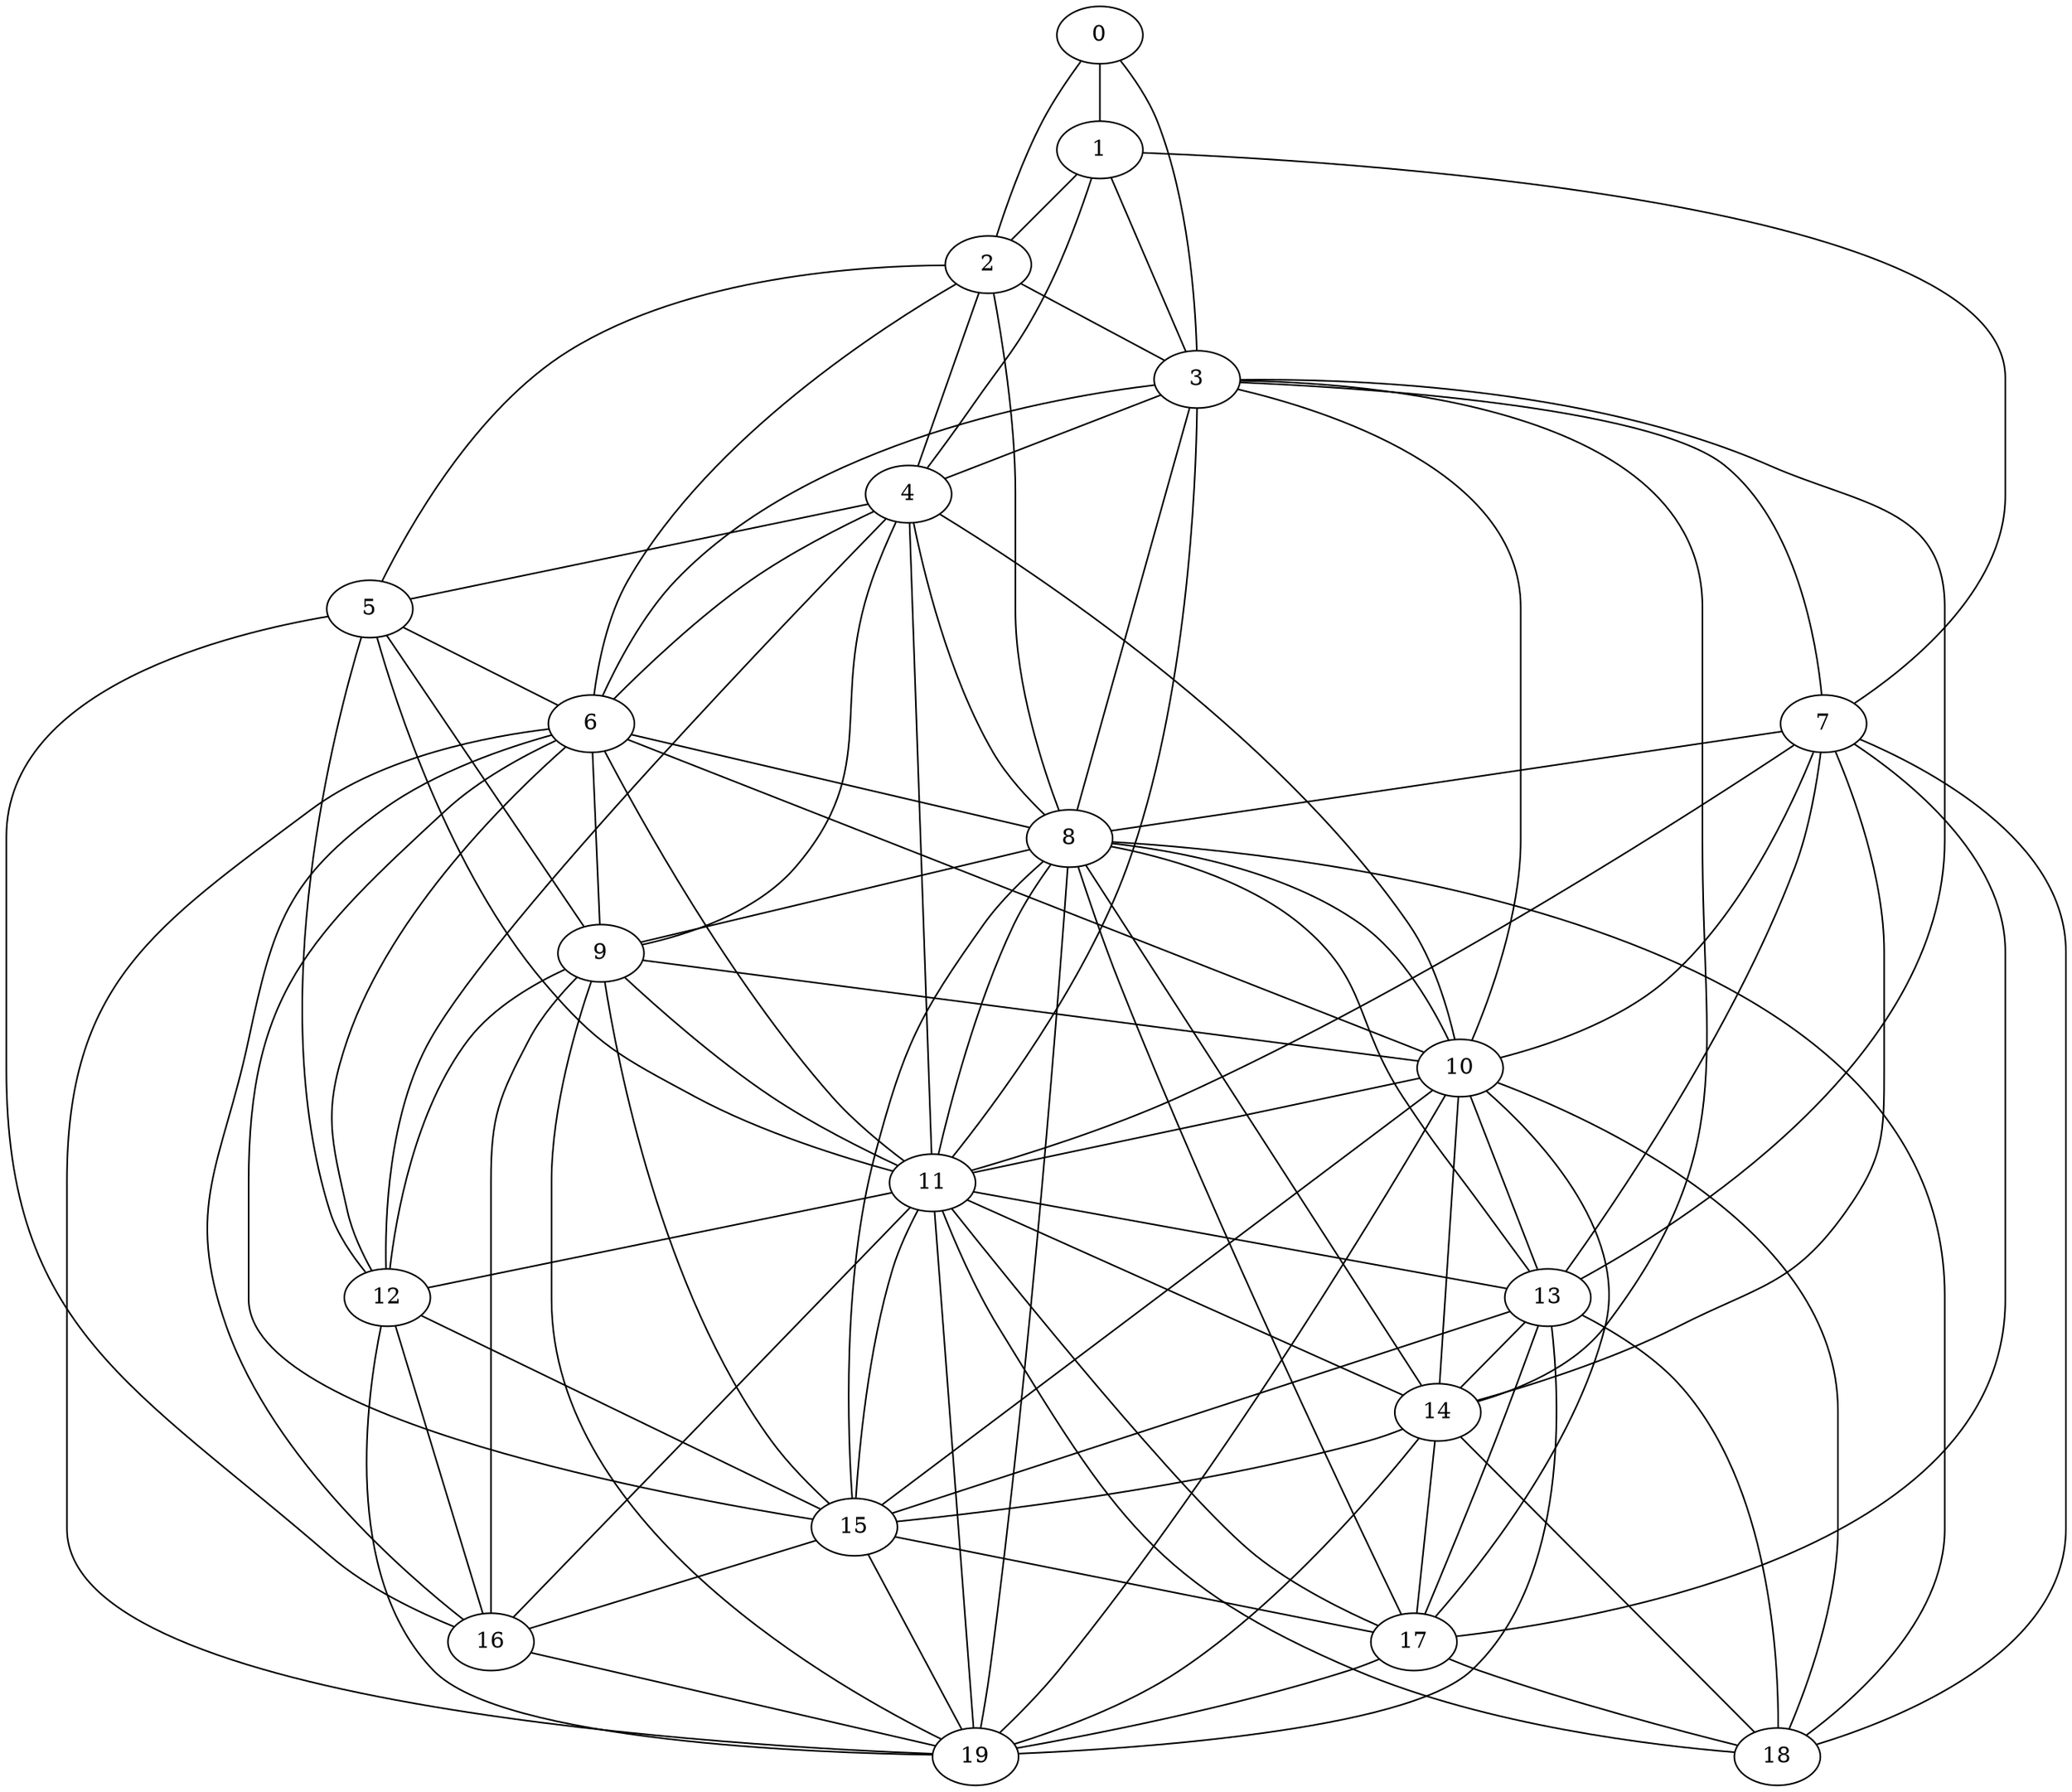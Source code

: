 graph "" {
	0	 [pos="3.9826459446334437,6.041651743994689",
		x=0.0541655627821128,
		y=0.855792719408985];
	1	 [pos="1.2157629514603554,4.287600681667712",
		x=0.172443932281257,
		y=0.709198205090322];
	0 -- 1 [key=0];
2 [pos="1.9039707772307757,4.328562663726258",
	x=0.238097849762776,
	y=0.419572410028931];
0 -- 2 [key=0];
3 [pos="1.6452751168967823,4.569779843518596",
x=0.346732780839982,
y=0.691422635802086];
0 -- 3 [key=0];
1 -- 2 [key=0];
1 -- 3 [key=0];
4 [pos="0.4309703491271335,4.496666665519834",
x=0.403336523394706,
y=0.352421640252658];
1 -- 4 [key=0];
7 [pos="2.251010063186804,4.766704161899527",
x=0.59138518846909,
y=0.951125266021491];
1 -- 7 [key=0];
2 -- 3 [key=0];
2 -- 4 [key=0];
5 [pos="1.746214803205578,6.098488256292678",
x=0.501704778546352,
y=0.13776423196155];
2 -- 5 [key=0];
6 [pos="0.49436271427138,2.801388986721405",
x=0.517287281214782,
y=0.312174404276719];
2 -- 6 [key=0];
8 [pos="1.2422197717135721,1.137314762605025",
x=0.672692403769511,
y=0.650362365067256];
2 -- 8 [key=0];
3 -- 4 [key=0];
3 -- 6 [key=0];
3 -- 7 [key=0];
3 -- 8 [key=0];
10 [pos="0.11728433263277081,1.5270709100928563",
x=0.724961557884348,
y=0.64443685663309];
3 -- 10 [key=0];
11 [pos="0.4641180119214195,0.6656997140949813",
x=0.748839570707557,
y=0.511125554655692];
3 -- 11 [key=0];
13 [pos="1.5614527222523338,5.595588219290405",
x=0.81956414666191,
y=0.754722439702358];
3 -- 13 [key=0];
14 [pos="0.6727484893718754,4.400340963867145",
x=0.822222374701691,
y=0.723989046752201];
3 -- 14 [key=0];
4 -- 5 [key=0];
4 -- 6 [key=0];
4 -- 8 [key=0];
9 [pos="1.0533989877512957,3.83396345179458",
x=0.724526385082917,
y=0.193792910453522];
4 -- 9 [key=0];
4 -- 10 [key=0];
4 -- 11 [key=0];
12 [pos="0.7629940259438397,3.6589614597758646",
x=0.770564287543312,
y=0.0523930491280034];
4 -- 12 [key=0];
5 -- 6 [key=0];
5 -- 9 [key=0];
5 -- 11 [key=0];
5 -- 12 [key=0];
16 [pos="0.7520800553708016,4.48320229205769",
x=0.962331402806527,
y=0.16667603853833];
5 -- 16 [key=0];
6 -- 8 [key=0];
6 -- 9 [key=0];
6 -- 10 [key=0];
6 -- 11 [key=0];
6 -- 12 [key=0];
15 [pos="0.655003512941387,3.5423858419858942",
x=0.906910558846864,
y=0.434224787237841];
6 -- 15 [key=0];
6 -- 16 [key=0];
19 [pos="2.6813889386977685,3.411614056884897",
x=0.983552344129032,
y=0.333264282811203];
6 -- 19 [key=0];
7 -- 8 [key=0];
7 -- 10 [key=0];
7 -- 11 [key=0];
7 -- 13 [key=0];
7 -- 14 [key=0];
17 [pos="0.6671105851391139,6.268009902675957",
x=0.970317302209164,
y=0.757836539110058];
7 -- 17 [key=0];
18 [pos="1.359437904462741,0.9156312724566771",
x=0.975383533555825,
y=0.951250292875032];
7 -- 18 [key=0];
8 -- 9 [key=0];
8 -- 10 [key=0];
8 -- 11 [key=0];
8 -- 13 [key=0];
8 -- 14 [key=0];
8 -- 15 [key=0];
8 -- 17 [key=0];
8 -- 18 [key=0];
8 -- 19 [key=0];
9 -- 10 [key=0];
9 -- 11 [key=0];
9 -- 12 [key=0];
9 -- 15 [key=0];
9 -- 16 [key=0];
9 -- 19 [key=0];
10 -- 11 [key=0];
10 -- 13 [key=0];
10 -- 14 [key=0];
10 -- 15 [key=0];
10 -- 17 [key=0];
10 -- 18 [key=0];
10 -- 19 [key=0];
11 -- 12 [key=0];
11 -- 13 [key=0];
11 -- 14 [key=0];
11 -- 15 [key=0];
11 -- 16 [key=0];
11 -- 17 [key=0];
11 -- 18 [key=0];
11 -- 19 [key=0];
12 -- 15 [key=0];
12 -- 16 [key=0];
12 -- 19 [key=0];
13 -- 14 [key=0];
13 -- 15 [key=0];
13 -- 17 [key=0];
13 -- 18 [key=0];
13 -- 19 [key=0];
14 -- 15 [key=0];
14 -- 17 [key=0];
14 -- 18 [key=0];
14 -- 19 [key=0];
15 -- 16 [key=0];
15 -- 17 [key=0];
15 -- 19 [key=0];
16 -- 19 [key=0];
17 -- 18 [key=0];
17 -- 19 [key=0];
}
